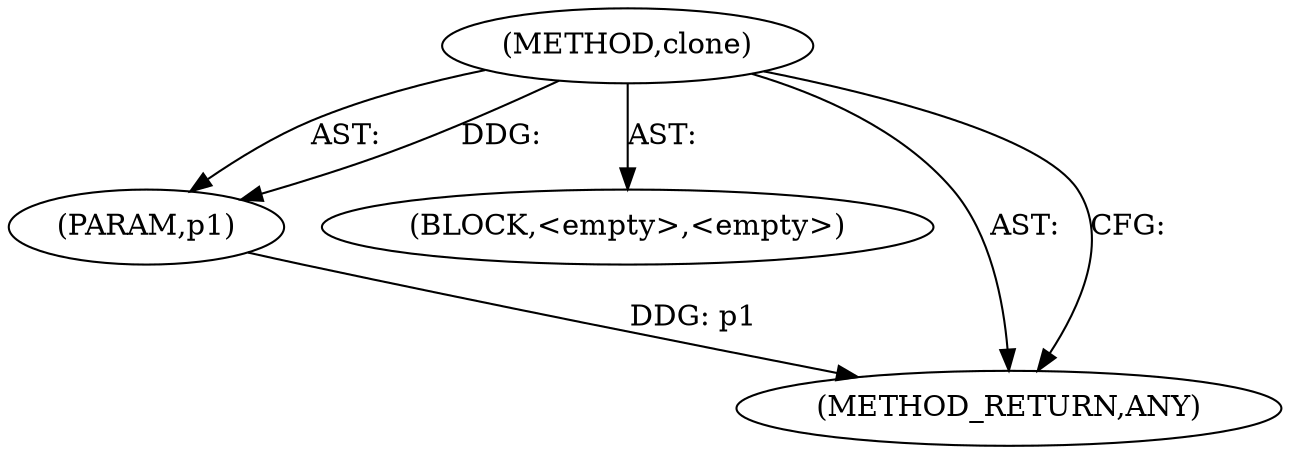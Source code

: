 digraph "clone" {  
"111669149750" [label = <(METHOD,clone)> ]
"115964117090" [label = <(PARAM,p1)> ]
"25769803849" [label = <(BLOCK,&lt;empty&gt;,&lt;empty&gt;)> ]
"128849018934" [label = <(METHOD_RETURN,ANY)> ]
  "111669149750" -> "115964117090"  [ label = "AST: "] 
  "111669149750" -> "25769803849"  [ label = "AST: "] 
  "111669149750" -> "128849018934"  [ label = "AST: "] 
  "111669149750" -> "128849018934"  [ label = "CFG: "] 
  "115964117090" -> "128849018934"  [ label = "DDG: p1"] 
  "111669149750" -> "115964117090"  [ label = "DDG: "] 
}
